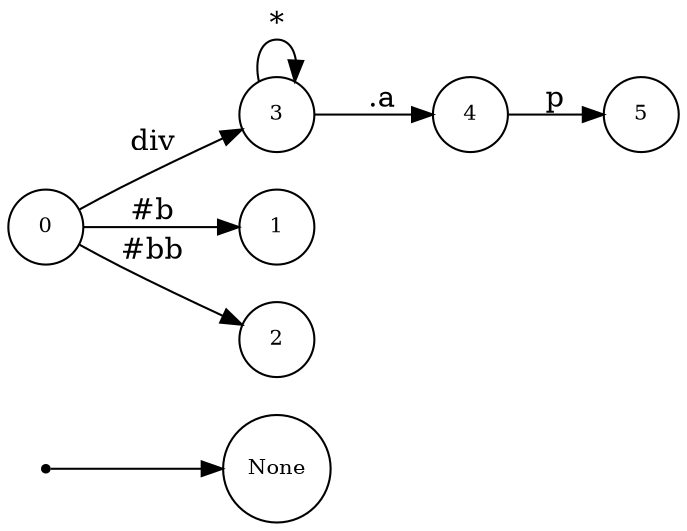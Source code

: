 digraph NFA {
  rankdir=LR;
  node [shape=circle, fontsize=10];
  __start [shape=point, label=""];
  __start -> None;
  3 [label="3"];
  0 [label="0"];
  5 [label="5"];
  1 [label="1"];
  4 [label="4"];
  2 [label="2"];
  { node [shape=doublecircle]; 1 2 5 }
  0 -> 1 [label="#b"];
  0 -> 2 [label="#bb"];
  0 -> 3 [label="div"];
  3 -> 3 [label="*"];
  3 -> 4 [label=".a"];
  4 -> 5 [label="p"];
}
